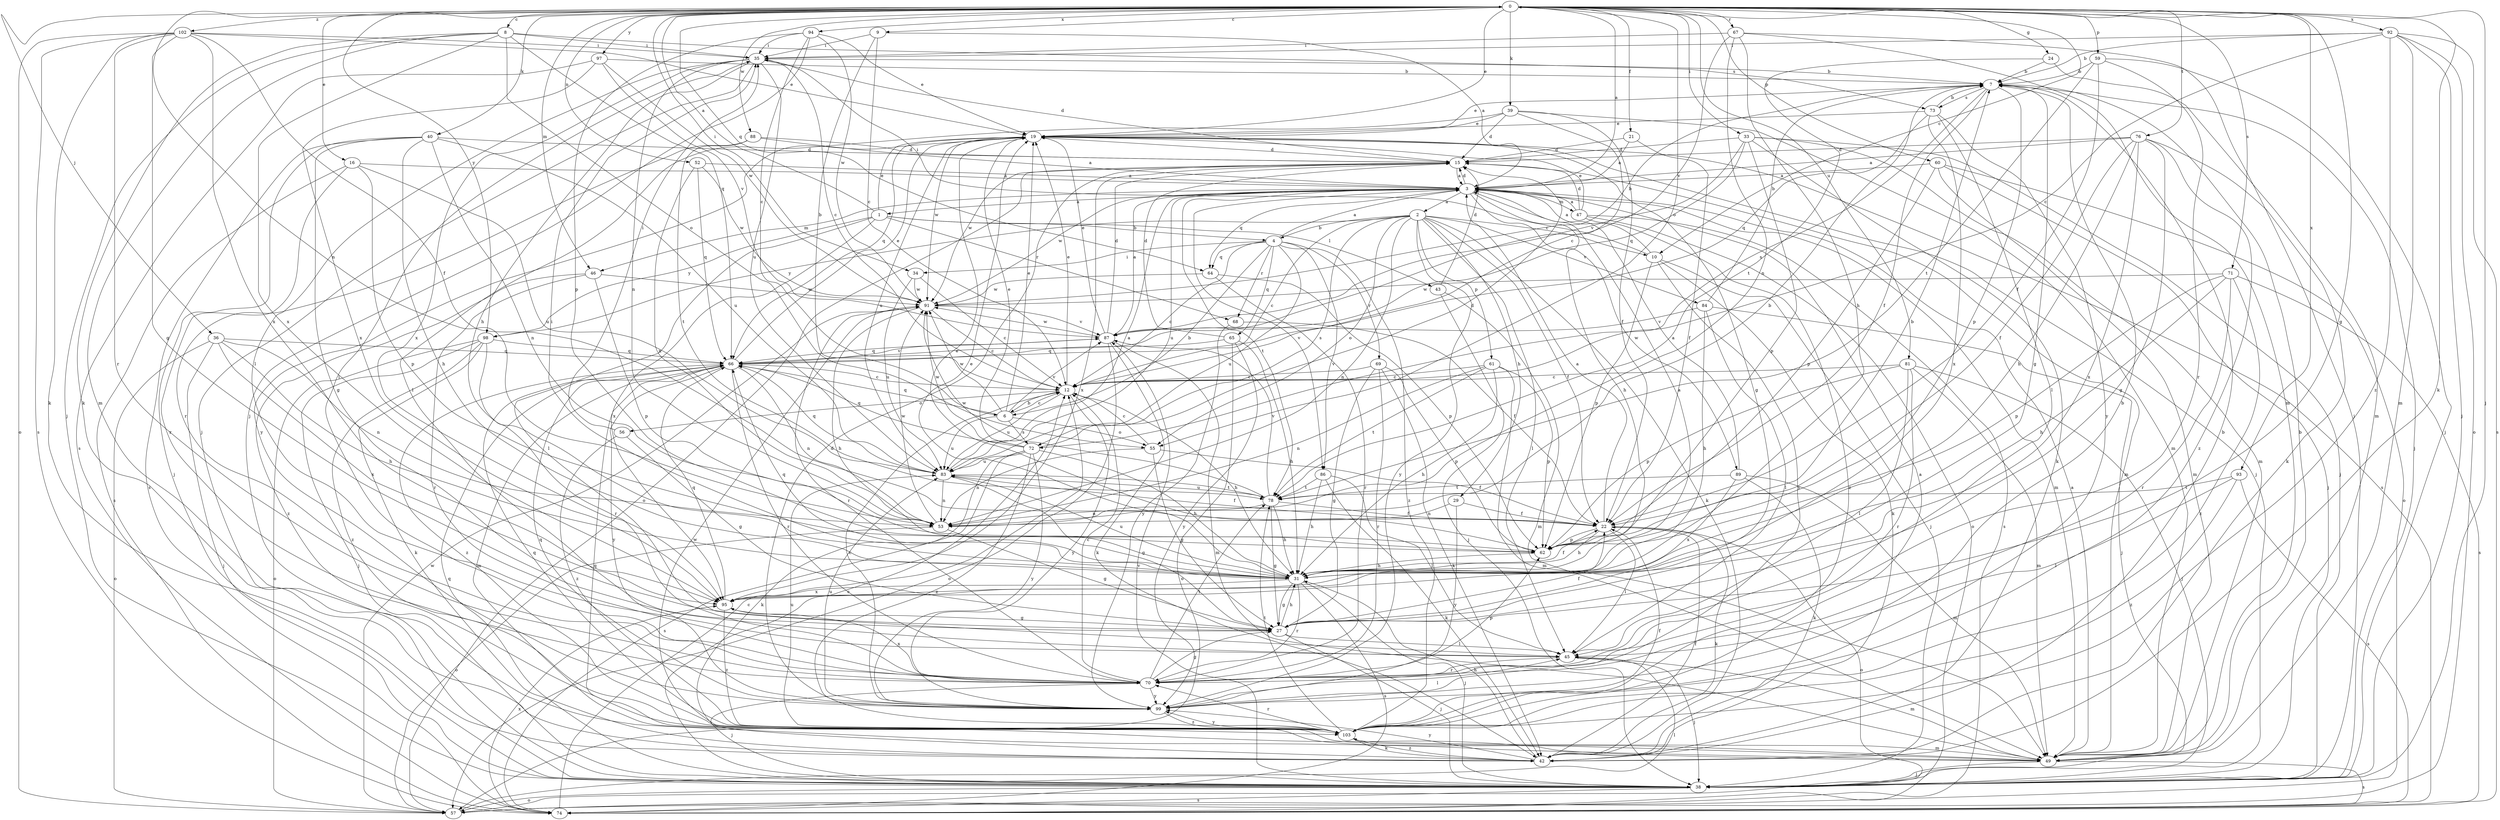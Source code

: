 strict digraph  {
0;
1;
2;
3;
4;
6;
7;
8;
9;
10;
12;
15;
16;
19;
21;
22;
24;
27;
29;
31;
33;
34;
35;
36;
38;
39;
40;
42;
43;
45;
46;
47;
49;
52;
53;
55;
56;
57;
59;
60;
61;
62;
64;
65;
66;
67;
68;
69;
70;
71;
72;
73;
74;
76;
78;
81;
83;
84;
86;
87;
88;
89;
91;
92;
93;
94;
95;
97;
98;
99;
102;
103;
0 -> 8  [label=c];
0 -> 9  [label=c];
0 -> 10  [label=c];
0 -> 16  [label=e];
0 -> 19  [label=e];
0 -> 21  [label=f];
0 -> 24  [label=g];
0 -> 27  [label=g];
0 -> 33  [label=i];
0 -> 34  [label=i];
0 -> 36  [label=j];
0 -> 38  [label=j];
0 -> 39  [label=k];
0 -> 40  [label=k];
0 -> 42  [label=k];
0 -> 46  [label=m];
0 -> 52  [label=n];
0 -> 53  [label=n];
0 -> 55  [label=o];
0 -> 59  [label=p];
0 -> 60  [label=p];
0 -> 64  [label=q];
0 -> 67  [label=r];
0 -> 71  [label=s];
0 -> 76  [label=t];
0 -> 81  [label=u];
0 -> 88  [label=w];
0 -> 92  [label=x];
0 -> 93  [label=x];
0 -> 94  [label=x];
0 -> 97  [label=y];
0 -> 98  [label=y];
0 -> 102  [label=z];
1 -> 0  [label=a];
1 -> 4  [label=b];
1 -> 19  [label=e];
1 -> 43  [label=l];
1 -> 45  [label=l];
1 -> 68  [label=r];
1 -> 95  [label=x];
1 -> 98  [label=y];
2 -> 4  [label=b];
2 -> 10  [label=c];
2 -> 12  [label=c];
2 -> 22  [label=f];
2 -> 29  [label=h];
2 -> 42  [label=k];
2 -> 45  [label=l];
2 -> 53  [label=n];
2 -> 55  [label=o];
2 -> 61  [label=p];
2 -> 72  [label=s];
2 -> 84  [label=v];
2 -> 98  [label=y];
2 -> 99  [label=y];
3 -> 0  [label=a];
3 -> 1  [label=a];
3 -> 2  [label=a];
3 -> 15  [label=d];
3 -> 31  [label=h];
3 -> 46  [label=m];
3 -> 47  [label=m];
3 -> 49  [label=m];
3 -> 64  [label=q];
3 -> 78  [label=t];
3 -> 83  [label=u];
3 -> 86  [label=v];
3 -> 89  [label=w];
3 -> 91  [label=w];
4 -> 3  [label=a];
4 -> 6  [label=b];
4 -> 12  [label=c];
4 -> 34  [label=i];
4 -> 64  [label=q];
4 -> 65  [label=q];
4 -> 68  [label=r];
4 -> 69  [label=r];
4 -> 83  [label=u];
4 -> 86  [label=v];
4 -> 103  [label=z];
6 -> 12  [label=c];
6 -> 19  [label=e];
6 -> 55  [label=o];
6 -> 66  [label=q];
6 -> 72  [label=s];
6 -> 83  [label=u];
6 -> 87  [label=v];
6 -> 91  [label=w];
7 -> 19  [label=e];
7 -> 22  [label=f];
7 -> 27  [label=g];
7 -> 38  [label=j];
7 -> 62  [label=p];
7 -> 72  [label=s];
7 -> 73  [label=s];
8 -> 35  [label=i];
8 -> 38  [label=j];
8 -> 42  [label=k];
8 -> 49  [label=m];
8 -> 55  [label=o];
8 -> 66  [label=q];
8 -> 73  [label=s];
8 -> 95  [label=x];
9 -> 3  [label=a];
9 -> 6  [label=b];
9 -> 12  [label=c];
9 -> 35  [label=i];
10 -> 3  [label=a];
10 -> 35  [label=i];
10 -> 38  [label=j];
10 -> 42  [label=k];
10 -> 62  [label=p];
10 -> 99  [label=y];
12 -> 6  [label=b];
12 -> 19  [label=e];
12 -> 31  [label=h];
12 -> 56  [label=o];
12 -> 83  [label=u];
12 -> 99  [label=y];
15 -> 3  [label=a];
15 -> 49  [label=m];
15 -> 57  [label=o];
15 -> 91  [label=w];
15 -> 95  [label=x];
16 -> 3  [label=a];
16 -> 62  [label=p];
16 -> 70  [label=r];
16 -> 74  [label=s];
16 -> 83  [label=u];
19 -> 15  [label=d];
19 -> 27  [label=g];
19 -> 38  [label=j];
19 -> 66  [label=q];
19 -> 74  [label=s];
19 -> 83  [label=u];
19 -> 91  [label=w];
19 -> 99  [label=y];
21 -> 3  [label=a];
21 -> 15  [label=d];
21 -> 22  [label=f];
22 -> 3  [label=a];
22 -> 31  [label=h];
22 -> 42  [label=k];
22 -> 45  [label=l];
22 -> 57  [label=o];
22 -> 62  [label=p];
24 -> 7  [label=b];
24 -> 49  [label=m];
24 -> 78  [label=t];
27 -> 22  [label=f];
27 -> 31  [label=h];
27 -> 38  [label=j];
27 -> 45  [label=l];
29 -> 22  [label=f];
29 -> 53  [label=n];
29 -> 99  [label=y];
31 -> 3  [label=a];
31 -> 19  [label=e];
31 -> 22  [label=f];
31 -> 27  [label=g];
31 -> 35  [label=i];
31 -> 38  [label=j];
31 -> 66  [label=q];
31 -> 70  [label=r];
31 -> 74  [label=s];
31 -> 83  [label=u];
31 -> 95  [label=x];
33 -> 15  [label=d];
33 -> 38  [label=j];
33 -> 42  [label=k];
33 -> 49  [label=m];
33 -> 62  [label=p];
33 -> 66  [label=q];
33 -> 87  [label=v];
34 -> 12  [label=c];
34 -> 83  [label=u];
34 -> 91  [label=w];
35 -> 7  [label=b];
35 -> 12  [label=c];
35 -> 15  [label=d];
35 -> 31  [label=h];
35 -> 38  [label=j];
35 -> 45  [label=l];
35 -> 53  [label=n];
35 -> 83  [label=u];
35 -> 95  [label=x];
36 -> 31  [label=h];
36 -> 38  [label=j];
36 -> 53  [label=n];
36 -> 57  [label=o];
36 -> 66  [label=q];
36 -> 95  [label=x];
38 -> 12  [label=c];
38 -> 57  [label=o];
38 -> 66  [label=q];
38 -> 74  [label=s];
38 -> 87  [label=v];
39 -> 12  [label=c];
39 -> 15  [label=d];
39 -> 19  [label=e];
39 -> 22  [label=f];
39 -> 45  [label=l];
39 -> 49  [label=m];
40 -> 15  [label=d];
40 -> 27  [label=g];
40 -> 31  [label=h];
40 -> 38  [label=j];
40 -> 53  [label=n];
40 -> 74  [label=s];
40 -> 83  [label=u];
42 -> 7  [label=b];
42 -> 22  [label=f];
42 -> 31  [label=h];
42 -> 99  [label=y];
42 -> 103  [label=z];
43 -> 15  [label=d];
43 -> 38  [label=j];
43 -> 49  [label=m];
45 -> 38  [label=j];
45 -> 49  [label=m];
45 -> 70  [label=r];
46 -> 62  [label=p];
46 -> 70  [label=r];
46 -> 91  [label=w];
46 -> 103  [label=z];
47 -> 3  [label=a];
47 -> 15  [label=d];
47 -> 19  [label=e];
47 -> 57  [label=o];
47 -> 74  [label=s];
47 -> 103  [label=z];
49 -> 3  [label=a];
49 -> 7  [label=b];
49 -> 38  [label=j];
49 -> 66  [label=q];
49 -> 74  [label=s];
49 -> 91  [label=w];
52 -> 3  [label=a];
52 -> 53  [label=n];
52 -> 66  [label=q];
52 -> 91  [label=w];
53 -> 7  [label=b];
53 -> 27  [label=g];
53 -> 57  [label=o];
53 -> 91  [label=w];
55 -> 12  [label=c];
55 -> 22  [label=f];
55 -> 27  [label=g];
55 -> 53  [label=n];
56 -> 27  [label=g];
56 -> 35  [label=i];
56 -> 103  [label=z];
57 -> 45  [label=l];
57 -> 91  [label=w];
59 -> 7  [label=b];
59 -> 22  [label=f];
59 -> 38  [label=j];
59 -> 70  [label=r];
59 -> 78  [label=t];
60 -> 3  [label=a];
60 -> 38  [label=j];
60 -> 49  [label=m];
60 -> 57  [label=o];
60 -> 62  [label=p];
61 -> 12  [label=c];
61 -> 31  [label=h];
61 -> 49  [label=m];
61 -> 53  [label=n];
61 -> 62  [label=p];
61 -> 78  [label=t];
62 -> 7  [label=b];
62 -> 19  [label=e];
62 -> 31  [label=h];
64 -> 62  [label=p];
64 -> 70  [label=r];
64 -> 91  [label=w];
65 -> 15  [label=d];
65 -> 31  [label=h];
65 -> 57  [label=o];
65 -> 66  [label=q];
65 -> 99  [label=y];
66 -> 12  [label=c];
66 -> 19  [label=e];
66 -> 49  [label=m];
66 -> 53  [label=n];
66 -> 70  [label=r];
66 -> 87  [label=v];
66 -> 99  [label=y];
66 -> 103  [label=z];
67 -> 31  [label=h];
67 -> 35  [label=i];
67 -> 38  [label=j];
67 -> 49  [label=m];
67 -> 53  [label=n];
67 -> 87  [label=v];
68 -> 22  [label=f];
68 -> 99  [label=y];
69 -> 12  [label=c];
69 -> 27  [label=g];
69 -> 42  [label=k];
69 -> 62  [label=p];
69 -> 70  [label=r];
70 -> 12  [label=c];
70 -> 27  [label=g];
70 -> 35  [label=i];
70 -> 38  [label=j];
70 -> 62  [label=p];
70 -> 78  [label=t];
70 -> 95  [label=x];
70 -> 99  [label=y];
71 -> 31  [label=h];
71 -> 62  [label=p];
71 -> 70  [label=r];
71 -> 74  [label=s];
71 -> 91  [label=w];
71 -> 103  [label=z];
72 -> 15  [label=d];
72 -> 19  [label=e];
72 -> 31  [label=h];
72 -> 42  [label=k];
72 -> 66  [label=q];
72 -> 74  [label=s];
72 -> 83  [label=u];
72 -> 91  [label=w];
72 -> 99  [label=y];
72 -> 103  [label=z];
73 -> 7  [label=b];
73 -> 19  [label=e];
73 -> 45  [label=l];
73 -> 66  [label=q];
73 -> 95  [label=x];
73 -> 99  [label=y];
74 -> 12  [label=c];
74 -> 95  [label=x];
76 -> 3  [label=a];
76 -> 15  [label=d];
76 -> 22  [label=f];
76 -> 27  [label=g];
76 -> 31  [label=h];
76 -> 42  [label=k];
76 -> 95  [label=x];
76 -> 103  [label=z];
78 -> 22  [label=f];
78 -> 27  [label=g];
78 -> 31  [label=h];
78 -> 53  [label=n];
78 -> 83  [label=u];
78 -> 87  [label=v];
78 -> 91  [label=w];
81 -> 12  [label=c];
81 -> 38  [label=j];
81 -> 45  [label=l];
81 -> 49  [label=m];
81 -> 62  [label=p];
81 -> 70  [label=r];
83 -> 3  [label=a];
83 -> 22  [label=f];
83 -> 27  [label=g];
83 -> 53  [label=n];
83 -> 66  [label=q];
83 -> 78  [label=t];
84 -> 7  [label=b];
84 -> 31  [label=h];
84 -> 38  [label=j];
84 -> 45  [label=l];
84 -> 87  [label=v];
86 -> 31  [label=h];
86 -> 42  [label=k];
86 -> 45  [label=l];
86 -> 78  [label=t];
87 -> 3  [label=a];
87 -> 15  [label=d];
87 -> 19  [label=e];
87 -> 42  [label=k];
87 -> 49  [label=m];
87 -> 57  [label=o];
87 -> 66  [label=q];
87 -> 91  [label=w];
88 -> 3  [label=a];
88 -> 15  [label=d];
88 -> 70  [label=r];
88 -> 78  [label=t];
89 -> 3  [label=a];
89 -> 42  [label=k];
89 -> 49  [label=m];
89 -> 78  [label=t];
89 -> 95  [label=x];
91 -> 7  [label=b];
91 -> 12  [label=c];
91 -> 31  [label=h];
91 -> 70  [label=r];
91 -> 87  [label=v];
92 -> 7  [label=b];
92 -> 12  [label=c];
92 -> 35  [label=i];
92 -> 38  [label=j];
92 -> 49  [label=m];
92 -> 57  [label=o];
92 -> 74  [label=s];
92 -> 103  [label=z];
93 -> 45  [label=l];
93 -> 74  [label=s];
93 -> 78  [label=t];
93 -> 103  [label=z];
94 -> 12  [label=c];
94 -> 19  [label=e];
94 -> 35  [label=i];
94 -> 38  [label=j];
94 -> 62  [label=p];
94 -> 91  [label=w];
95 -> 27  [label=g];
95 -> 66  [label=q];
95 -> 103  [label=z];
97 -> 7  [label=b];
97 -> 74  [label=s];
97 -> 87  [label=v];
97 -> 91  [label=w];
97 -> 95  [label=x];
98 -> 38  [label=j];
98 -> 42  [label=k];
98 -> 57  [label=o];
98 -> 66  [label=q];
98 -> 70  [label=r];
98 -> 103  [label=z];
99 -> 7  [label=b];
99 -> 12  [label=c];
99 -> 15  [label=d];
99 -> 45  [label=l];
99 -> 66  [label=q];
99 -> 83  [label=u];
99 -> 103  [label=z];
102 -> 19  [label=e];
102 -> 22  [label=f];
102 -> 27  [label=g];
102 -> 35  [label=i];
102 -> 42  [label=k];
102 -> 57  [label=o];
102 -> 70  [label=r];
102 -> 74  [label=s];
102 -> 95  [label=x];
103 -> 3  [label=a];
103 -> 22  [label=f];
103 -> 42  [label=k];
103 -> 49  [label=m];
103 -> 66  [label=q];
103 -> 70  [label=r];
103 -> 78  [label=t];
103 -> 83  [label=u];
103 -> 99  [label=y];
}
